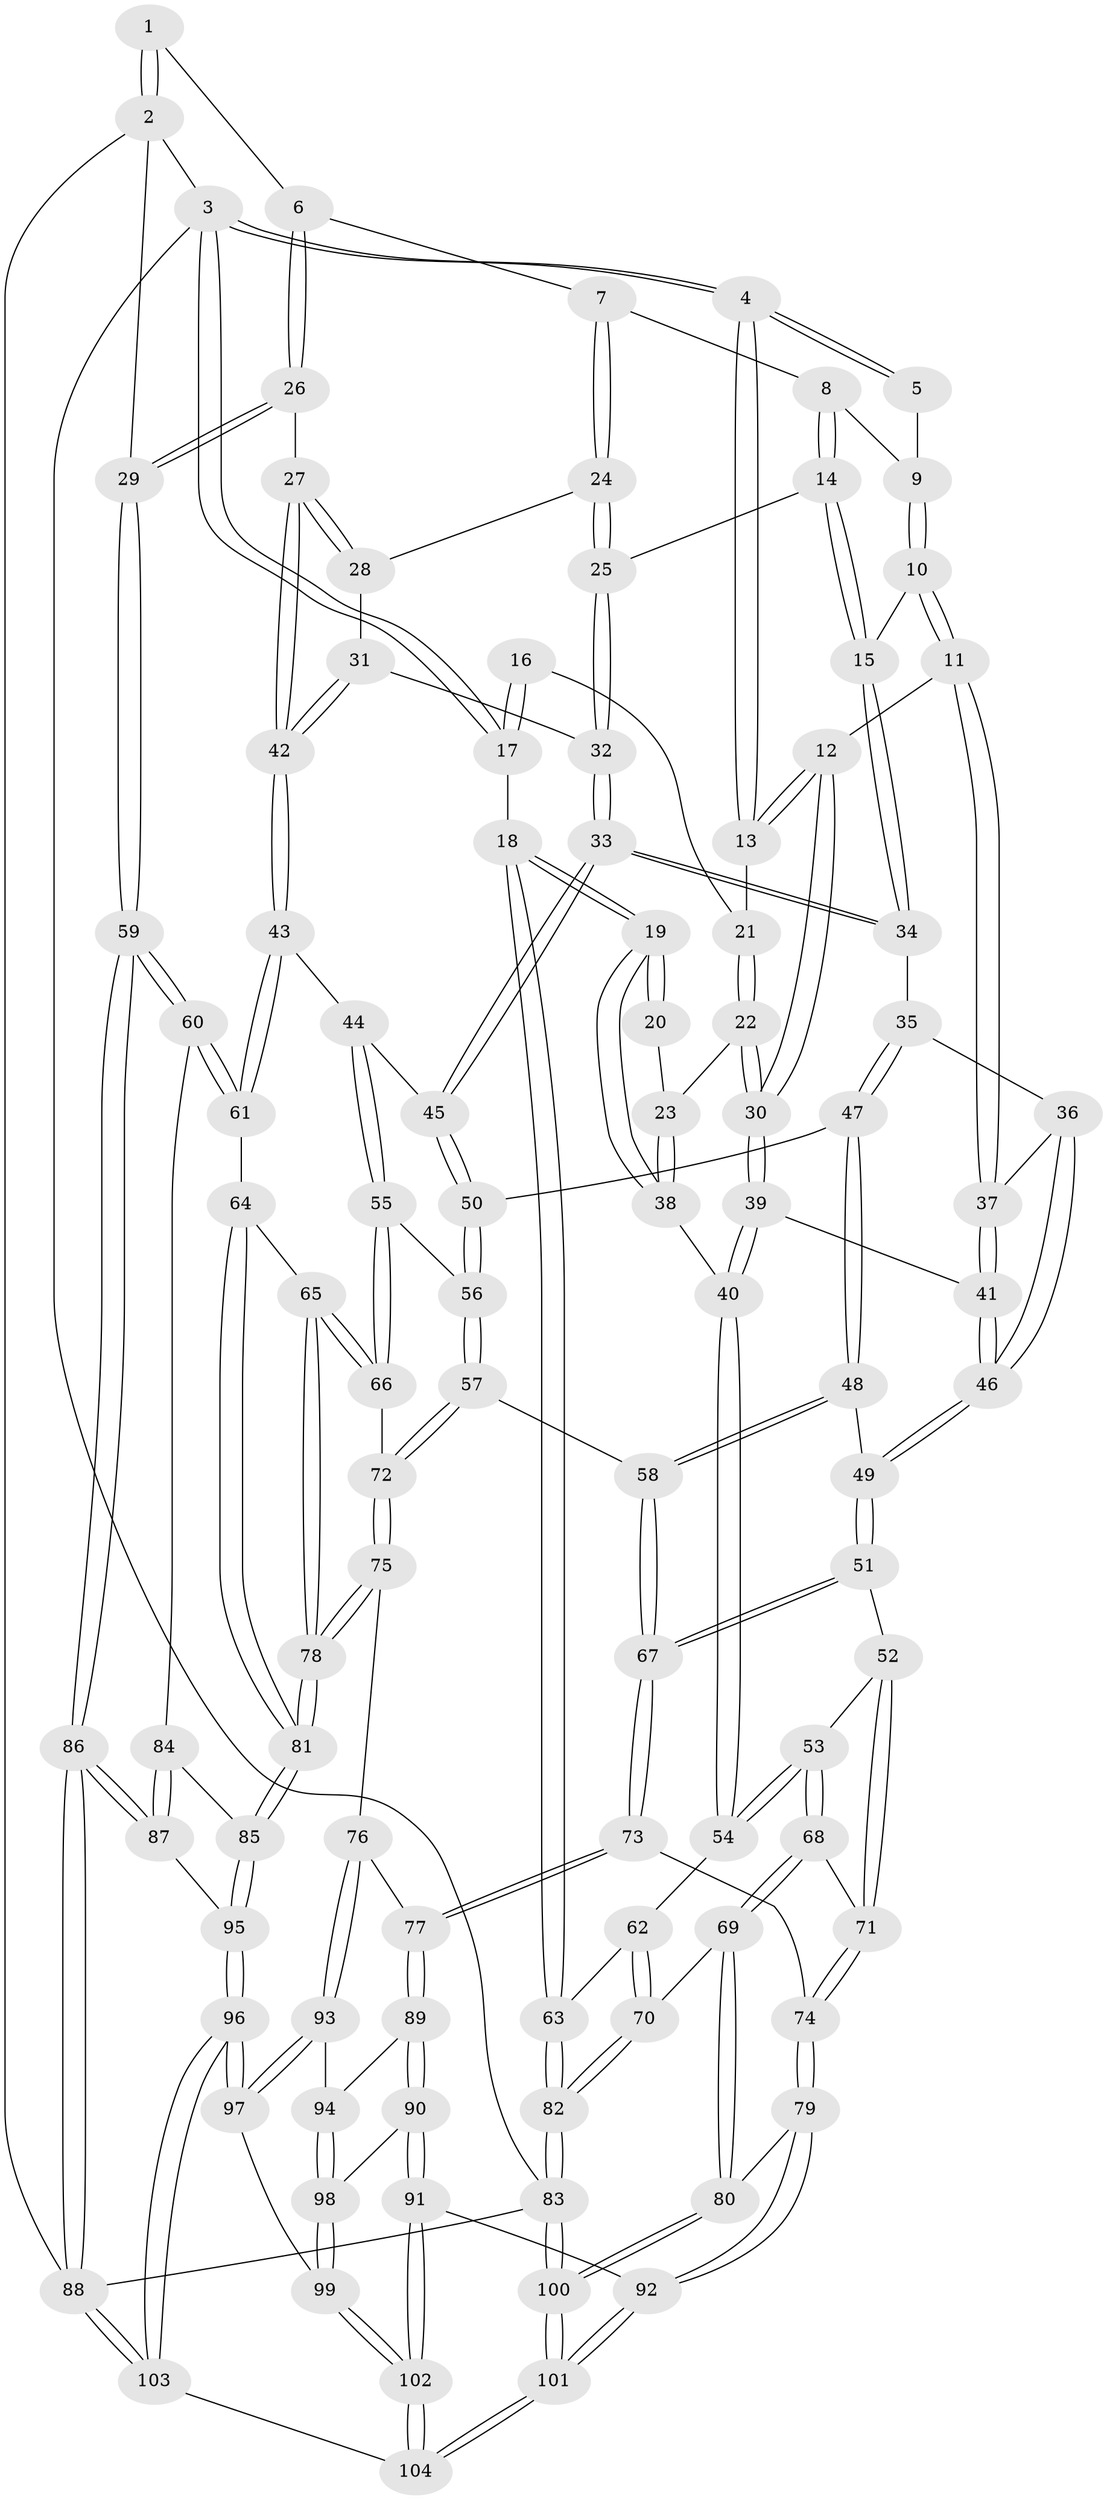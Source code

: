 // Generated by graph-tools (version 1.1) at 2025/27/03/09/25 03:27:07]
// undirected, 104 vertices, 257 edges
graph export_dot {
graph [start="1"]
  node [color=gray90,style=filled];
  1 [pos="+1+0"];
  2 [pos="+1+0"];
  3 [pos="+0+0"];
  4 [pos="+0.3829977801044065+0"];
  5 [pos="+0.6846261470073686+0"];
  6 [pos="+0.8893747991804333+0.09600859907498659"];
  7 [pos="+0.8267222228755438+0.10510371075110746"];
  8 [pos="+0.6974623120267465+0"];
  9 [pos="+0.6959413027670639+0"];
  10 [pos="+0.5744682763342034+0.14546376461746896"];
  11 [pos="+0.45360415434647433+0.13443495825638177"];
  12 [pos="+0.4289004239994543+0.10589385003508837"];
  13 [pos="+0.36685025705376245+0"];
  14 [pos="+0.6998702700120081+0.12696274493009085"];
  15 [pos="+0.6327747703559778+0.1742498420437791"];
  16 [pos="+0.14502812886240352+0.07700764421322344"];
  17 [pos="+0+0"];
  18 [pos="+0+0.3275646444856945"];
  19 [pos="+0+0.2943125186534012"];
  20 [pos="+0.13295802420478503+0.10099158133814864"];
  21 [pos="+0.25289065830346646+0.055619085315081244"];
  22 [pos="+0.21255430615959417+0.18804211317169806"];
  23 [pos="+0.16890588603624784+0.20374529694095583"];
  24 [pos="+0.794945459679956+0.14721419870267724"];
  25 [pos="+0.7513802570958074+0.15447007602154458"];
  26 [pos="+1+0.25994175758917865"];
  27 [pos="+0.9649820240311491+0.2807088431711309"];
  28 [pos="+0.8097215114481476+0.16641288622612943"];
  29 [pos="+1+0.24098861831860663"];
  30 [pos="+0.28602277648082275+0.26316112858665736"];
  31 [pos="+0.7945607679477419+0.24762595104704027"];
  32 [pos="+0.7462425278784921+0.25100360524516285"];
  33 [pos="+0.6888472424116744+0.3102073816384055"];
  34 [pos="+0.6406004985363097+0.2386229004113704"];
  35 [pos="+0.5200739255795092+0.26902224945806075"];
  36 [pos="+0.47909591349739356+0.2270259362377783"];
  37 [pos="+0.45413857192251705+0.13806774826079085"];
  38 [pos="+0+0.2937307140101531"];
  39 [pos="+0.2907087931665346+0.3147460895092196"];
  40 [pos="+0.25189547607502427+0.35434733196467816"];
  41 [pos="+0.34884147638603713+0.32585819373129615"];
  42 [pos="+0.9518458867851555+0.2905991670546003"];
  43 [pos="+0.8709562295835682+0.3904861958634516"];
  44 [pos="+0.7740156897415061+0.35679990825203256"];
  45 [pos="+0.6888625021727557+0.31211079208718323"];
  46 [pos="+0.39879417218870017+0.34799037342739647"];
  47 [pos="+0.5349721806362772+0.33489934189610543"];
  48 [pos="+0.47603857842110286+0.4172091080427668"];
  49 [pos="+0.4411169196933296+0.40918932718934325"];
  50 [pos="+0.6605129795653762+0.34520185325374403"];
  51 [pos="+0.35880521983278413+0.4769890397595771"];
  52 [pos="+0.32956923515338105+0.47344426892851454"];
  53 [pos="+0.26098882116056227+0.44681698857065966"];
  54 [pos="+0.25528968507676897+0.4334854602104214"];
  55 [pos="+0.7017396479468567+0.4780811559053997"];
  56 [pos="+0.6520434518829507+0.3977585879141709"];
  57 [pos="+0.5404621057859126+0.47257412773954327"];
  58 [pos="+0.5047101053640703+0.4526506899455335"];
  59 [pos="+1+0.6835225928850116"];
  60 [pos="+0.869115258643003+0.5411201810776235"];
  61 [pos="+0.8591883868962263+0.5303837751793106"];
  62 [pos="+0.1884314749612231+0.44140817166461316"];
  63 [pos="+0+0.3836126385100661"];
  64 [pos="+0.8038150557778423+0.5344227033822725"];
  65 [pos="+0.7469284550826779+0.5320052616496294"];
  66 [pos="+0.7148700305903907+0.5090896733119628"];
  67 [pos="+0.4046154885283333+0.6090583988271885"];
  68 [pos="+0.21738970345470154+0.5359946835762115"];
  69 [pos="+0.03558396230686071+0.668243528796281"];
  70 [pos="+0.013517638888824944+0.660458421688761"];
  71 [pos="+0.2962568567311929+0.5732586629320007"];
  72 [pos="+0.569270660702939+0.5290063208127572"];
  73 [pos="+0.4039854794117108+0.6455869159770907"];
  74 [pos="+0.35983932868564317+0.6501647590939994"];
  75 [pos="+0.5495304753936993+0.682732846246882"];
  76 [pos="+0.5317562458028267+0.688146937373973"];
  77 [pos="+0.43531997871631634+0.6659424807318219"];
  78 [pos="+0.614605799872814+0.7002063178816779"];
  79 [pos="+0.16057856130142203+0.7523277314102035"];
  80 [pos="+0.10891287687039879+0.7247543895964176"];
  81 [pos="+0.692248106488021+0.7667565366276169"];
  82 [pos="+0+0.6094215136307082"];
  83 [pos="+0+1"];
  84 [pos="+0.8484699065099611+0.6031329434286313"];
  85 [pos="+0.6938681165304358+0.7684754777342209"];
  86 [pos="+1+0.871125191352299"];
  87 [pos="+0.8433624310987442+0.8194342164433062"];
  88 [pos="+1+1"];
  89 [pos="+0.3770676592912723+0.8058196114549093"];
  90 [pos="+0.3058165468531639+0.8648144662044202"];
  91 [pos="+0.2777496676267668+0.8712257420412202"];
  92 [pos="+0.23253022815313926+0.8679827178810042"];
  93 [pos="+0.49923366002411207+0.8229515643195017"];
  94 [pos="+0.45594301686742117+0.8302086946680649"];
  95 [pos="+0.7373633727063965+0.8408445948726913"];
  96 [pos="+0.6678721797154646+1"];
  97 [pos="+0.5286312161750215+0.9187309007085764"];
  98 [pos="+0.3953455310086818+0.8899611118751036"];
  99 [pos="+0.45321202449682635+0.9357655450667849"];
  100 [pos="+0+1"];
  101 [pos="+0.10762915230432729+1"];
  102 [pos="+0.3997219387330484+1"];
  103 [pos="+0.6919470638475217+1"];
  104 [pos="+0.3853951496620639+1"];
  1 -- 2;
  1 -- 2;
  1 -- 6;
  2 -- 3;
  2 -- 29;
  2 -- 88;
  3 -- 4;
  3 -- 4;
  3 -- 17;
  3 -- 17;
  3 -- 83;
  4 -- 5;
  4 -- 5;
  4 -- 13;
  4 -- 13;
  5 -- 9;
  6 -- 7;
  6 -- 26;
  6 -- 26;
  7 -- 8;
  7 -- 24;
  7 -- 24;
  8 -- 9;
  8 -- 14;
  8 -- 14;
  9 -- 10;
  9 -- 10;
  10 -- 11;
  10 -- 11;
  10 -- 15;
  11 -- 12;
  11 -- 37;
  11 -- 37;
  12 -- 13;
  12 -- 13;
  12 -- 30;
  12 -- 30;
  13 -- 21;
  14 -- 15;
  14 -- 15;
  14 -- 25;
  15 -- 34;
  15 -- 34;
  16 -- 17;
  16 -- 17;
  16 -- 21;
  17 -- 18;
  18 -- 19;
  18 -- 19;
  18 -- 63;
  18 -- 63;
  19 -- 20;
  19 -- 20;
  19 -- 38;
  19 -- 38;
  20 -- 23;
  21 -- 22;
  21 -- 22;
  22 -- 23;
  22 -- 30;
  22 -- 30;
  23 -- 38;
  23 -- 38;
  24 -- 25;
  24 -- 25;
  24 -- 28;
  25 -- 32;
  25 -- 32;
  26 -- 27;
  26 -- 29;
  26 -- 29;
  27 -- 28;
  27 -- 28;
  27 -- 42;
  27 -- 42;
  28 -- 31;
  29 -- 59;
  29 -- 59;
  30 -- 39;
  30 -- 39;
  31 -- 32;
  31 -- 42;
  31 -- 42;
  32 -- 33;
  32 -- 33;
  33 -- 34;
  33 -- 34;
  33 -- 45;
  33 -- 45;
  34 -- 35;
  35 -- 36;
  35 -- 47;
  35 -- 47;
  36 -- 37;
  36 -- 46;
  36 -- 46;
  37 -- 41;
  37 -- 41;
  38 -- 40;
  39 -- 40;
  39 -- 40;
  39 -- 41;
  40 -- 54;
  40 -- 54;
  41 -- 46;
  41 -- 46;
  42 -- 43;
  42 -- 43;
  43 -- 44;
  43 -- 61;
  43 -- 61;
  44 -- 45;
  44 -- 55;
  44 -- 55;
  45 -- 50;
  45 -- 50;
  46 -- 49;
  46 -- 49;
  47 -- 48;
  47 -- 48;
  47 -- 50;
  48 -- 49;
  48 -- 58;
  48 -- 58;
  49 -- 51;
  49 -- 51;
  50 -- 56;
  50 -- 56;
  51 -- 52;
  51 -- 67;
  51 -- 67;
  52 -- 53;
  52 -- 71;
  52 -- 71;
  53 -- 54;
  53 -- 54;
  53 -- 68;
  53 -- 68;
  54 -- 62;
  55 -- 56;
  55 -- 66;
  55 -- 66;
  56 -- 57;
  56 -- 57;
  57 -- 58;
  57 -- 72;
  57 -- 72;
  58 -- 67;
  58 -- 67;
  59 -- 60;
  59 -- 60;
  59 -- 86;
  59 -- 86;
  60 -- 61;
  60 -- 61;
  60 -- 84;
  61 -- 64;
  62 -- 63;
  62 -- 70;
  62 -- 70;
  63 -- 82;
  63 -- 82;
  64 -- 65;
  64 -- 81;
  64 -- 81;
  65 -- 66;
  65 -- 66;
  65 -- 78;
  65 -- 78;
  66 -- 72;
  67 -- 73;
  67 -- 73;
  68 -- 69;
  68 -- 69;
  68 -- 71;
  69 -- 70;
  69 -- 80;
  69 -- 80;
  70 -- 82;
  70 -- 82;
  71 -- 74;
  71 -- 74;
  72 -- 75;
  72 -- 75;
  73 -- 74;
  73 -- 77;
  73 -- 77;
  74 -- 79;
  74 -- 79;
  75 -- 76;
  75 -- 78;
  75 -- 78;
  76 -- 77;
  76 -- 93;
  76 -- 93;
  77 -- 89;
  77 -- 89;
  78 -- 81;
  78 -- 81;
  79 -- 80;
  79 -- 92;
  79 -- 92;
  80 -- 100;
  80 -- 100;
  81 -- 85;
  81 -- 85;
  82 -- 83;
  82 -- 83;
  83 -- 100;
  83 -- 100;
  83 -- 88;
  84 -- 85;
  84 -- 87;
  84 -- 87;
  85 -- 95;
  85 -- 95;
  86 -- 87;
  86 -- 87;
  86 -- 88;
  86 -- 88;
  87 -- 95;
  88 -- 103;
  88 -- 103;
  89 -- 90;
  89 -- 90;
  89 -- 94;
  90 -- 91;
  90 -- 91;
  90 -- 98;
  91 -- 92;
  91 -- 102;
  91 -- 102;
  92 -- 101;
  92 -- 101;
  93 -- 94;
  93 -- 97;
  93 -- 97;
  94 -- 98;
  94 -- 98;
  95 -- 96;
  95 -- 96;
  96 -- 97;
  96 -- 97;
  96 -- 103;
  96 -- 103;
  97 -- 99;
  98 -- 99;
  98 -- 99;
  99 -- 102;
  99 -- 102;
  100 -- 101;
  100 -- 101;
  101 -- 104;
  101 -- 104;
  102 -- 104;
  102 -- 104;
  103 -- 104;
}
